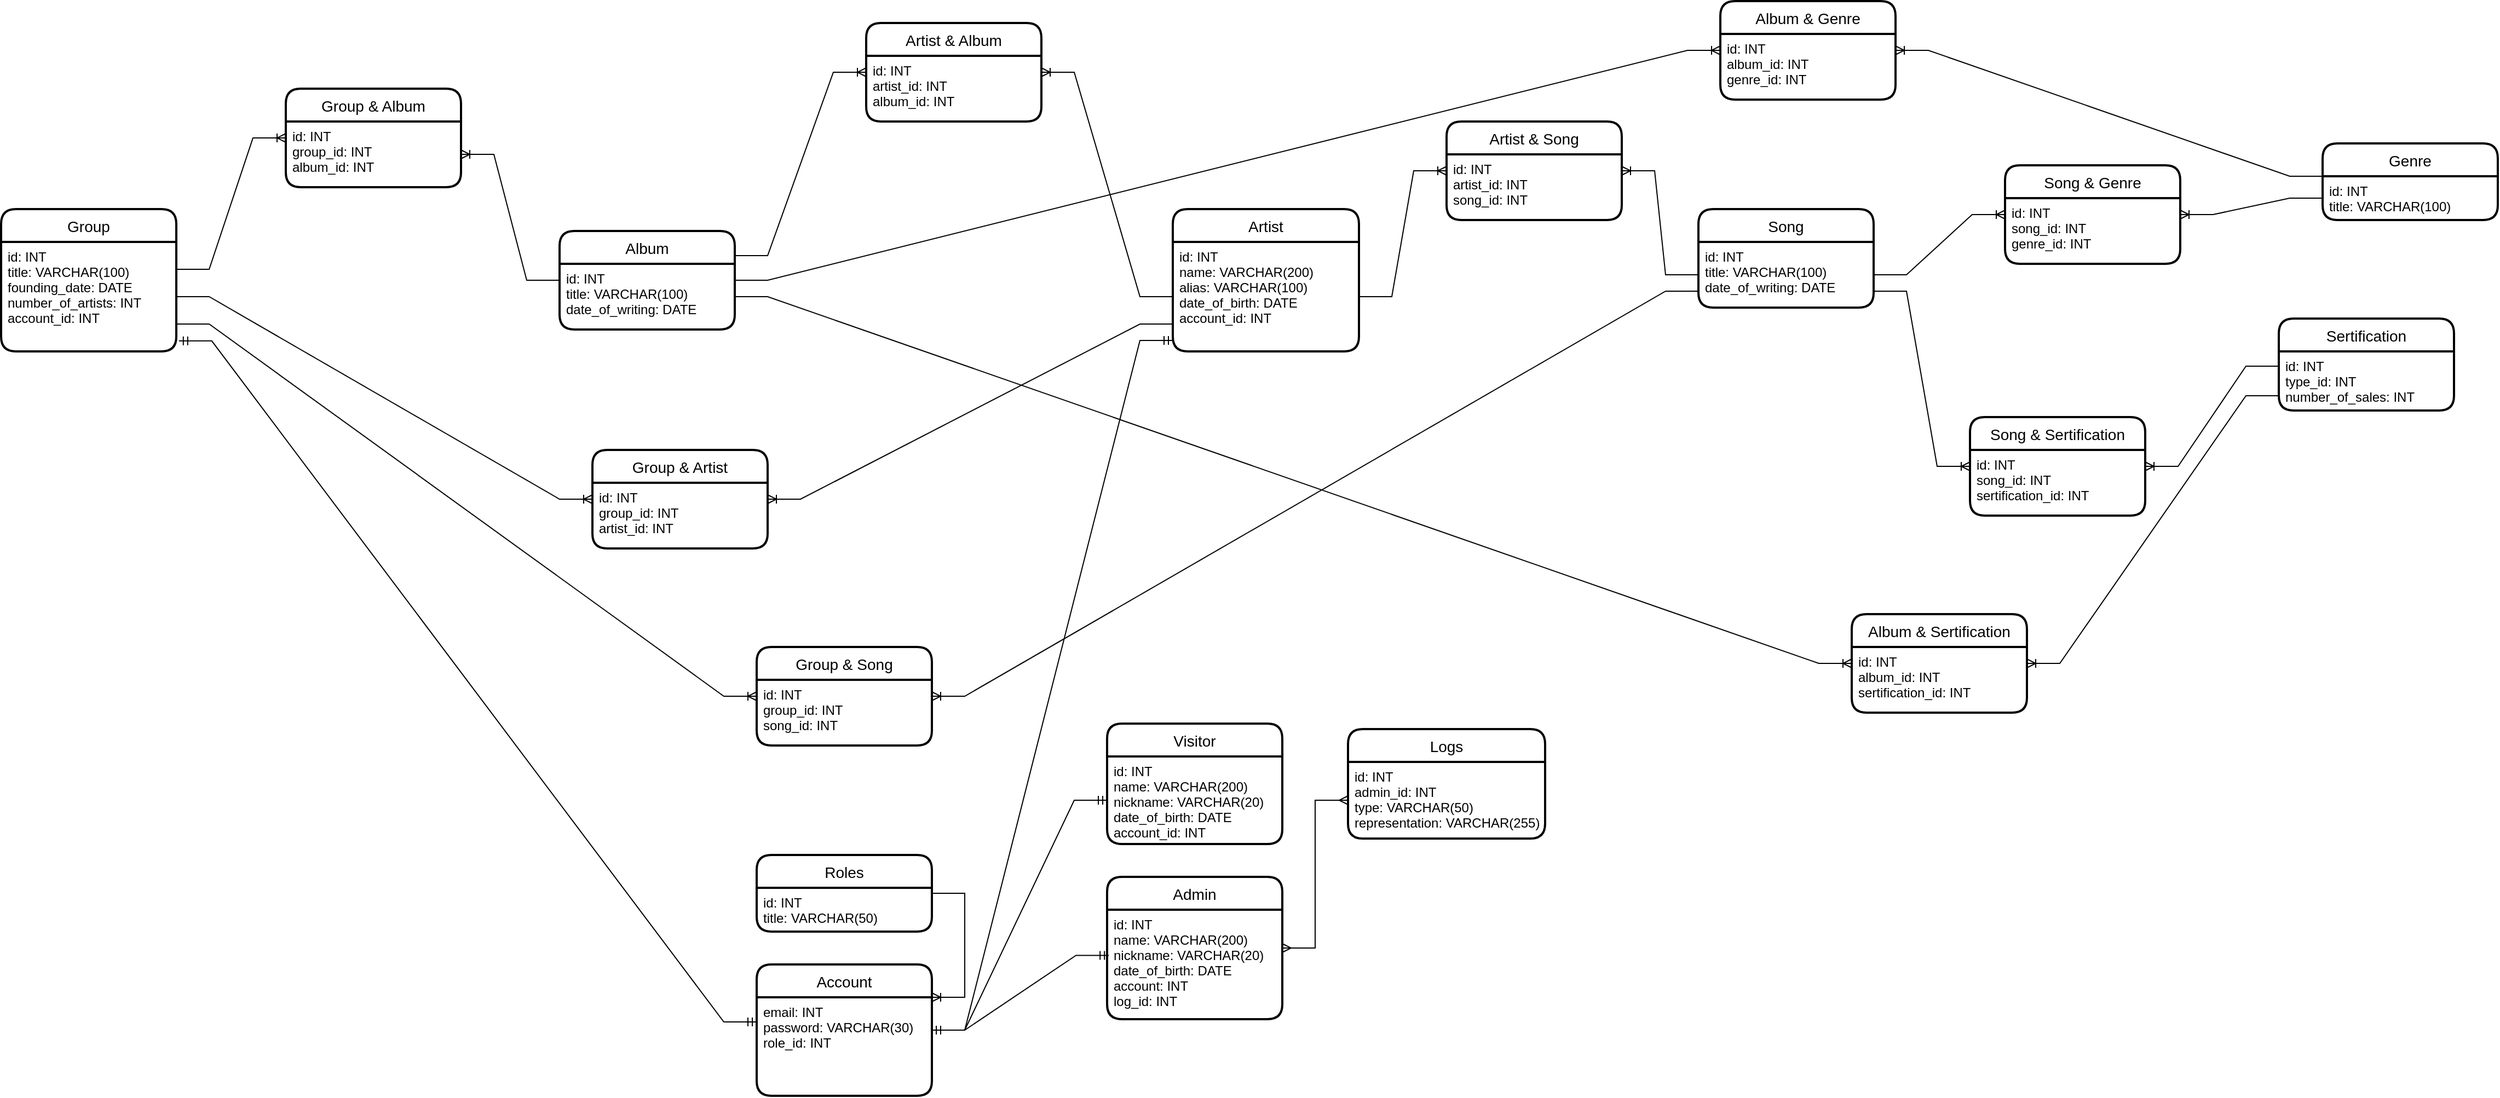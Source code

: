 <mxfile version="20.4.0" type="device"><diagram id="lkT-jLkn8iS852XHOxWu" name="Page-1"><mxGraphModel dx="2307" dy="1287" grid="1" gridSize="10" guides="1" tooltips="1" connect="1" arrows="1" fold="1" page="1" pageScale="1" pageWidth="827" pageHeight="1169" math="0" shadow="0"><root><mxCell id="0"/><mxCell id="1" parent="0"/><mxCell id="qczdQBYmFy7qyf5s0aKM-1" value="Visitor" style="swimlane;childLayout=stackLayout;horizontal=1;startSize=30;horizontalStack=0;rounded=1;fontSize=14;fontStyle=0;strokeWidth=2;resizeParent=0;resizeLast=1;shadow=0;dashed=0;align=center;" parent="1" vertex="1"><mxGeometry x="1280" y="1370" width="160" height="110" as="geometry"/></mxCell><mxCell id="qczdQBYmFy7qyf5s0aKM-2" value="id: INT&#10;name: VARCHAR(200)&#10;nickname: VARCHAR(20)&#10;date_of_birth: DATE&#10;account_id: INT" style="align=left;strokeColor=none;fillColor=none;spacingLeft=4;fontSize=12;verticalAlign=top;resizable=0;rotatable=0;part=1;" parent="qczdQBYmFy7qyf5s0aKM-1" vertex="1"><mxGeometry y="30" width="160" height="80" as="geometry"/></mxCell><mxCell id="qczdQBYmFy7qyf5s0aKM-7" value="Artist" style="swimlane;childLayout=stackLayout;horizontal=1;startSize=30;horizontalStack=0;rounded=1;fontSize=14;fontStyle=0;strokeWidth=2;resizeParent=0;resizeLast=1;shadow=0;dashed=0;align=center;" parent="1" vertex="1"><mxGeometry x="1340" y="900" width="170" height="130" as="geometry"/></mxCell><mxCell id="qczdQBYmFy7qyf5s0aKM-8" value="id: INT&#10;name: VARCHAR(200)&#10;alias: VARCHAR(100)&#10;date_of_birth: DATE&#10;account_id: INT" style="align=left;strokeColor=none;fillColor=none;spacingLeft=4;fontSize=12;verticalAlign=top;resizable=0;rotatable=0;part=1;" parent="qczdQBYmFy7qyf5s0aKM-7" vertex="1"><mxGeometry y="30" width="170" height="100" as="geometry"/></mxCell><mxCell id="qczdQBYmFy7qyf5s0aKM-9" value="Group" style="swimlane;childLayout=stackLayout;horizontal=1;startSize=30;horizontalStack=0;rounded=1;fontSize=14;fontStyle=0;strokeWidth=2;resizeParent=0;resizeLast=1;shadow=0;dashed=0;align=center;" parent="1" vertex="1"><mxGeometry x="270" y="900" width="160" height="130" as="geometry"/></mxCell><mxCell id="qczdQBYmFy7qyf5s0aKM-10" value="id: INT&#10;title: VARCHAR(100)&#10;founding_date: DATE&#10;number_of_artists: INT&#10;account_id: INT&#10;" style="align=left;strokeColor=none;fillColor=none;spacingLeft=4;fontSize=12;verticalAlign=top;resizable=0;rotatable=0;part=1;" parent="qczdQBYmFy7qyf5s0aKM-9" vertex="1"><mxGeometry y="30" width="160" height="100" as="geometry"/></mxCell><mxCell id="qczdQBYmFy7qyf5s0aKM-11" value="Admin" style="swimlane;childLayout=stackLayout;horizontal=1;startSize=30;horizontalStack=0;rounded=1;fontSize=14;fontStyle=0;strokeWidth=2;resizeParent=0;resizeLast=1;shadow=0;dashed=0;align=center;" parent="1" vertex="1"><mxGeometry x="1280" y="1510" width="160" height="130" as="geometry"/></mxCell><mxCell id="qczdQBYmFy7qyf5s0aKM-12" value="id: INT&#10;name: VARCHAR(200)&#10;nickname: VARCHAR(20)&#10;date_of_birth: DATE&#10;account: INT&#10;log_id: INT&#10;" style="align=left;strokeColor=none;fillColor=none;spacingLeft=4;fontSize=12;verticalAlign=top;resizable=0;rotatable=0;part=1;" parent="qczdQBYmFy7qyf5s0aKM-11" vertex="1"><mxGeometry y="30" width="160" height="100" as="geometry"/></mxCell><mxCell id="qczdQBYmFy7qyf5s0aKM-13" value="Album" style="swimlane;childLayout=stackLayout;horizontal=1;startSize=30;horizontalStack=0;rounded=1;fontSize=14;fontStyle=0;strokeWidth=2;resizeParent=0;resizeLast=1;shadow=0;dashed=0;align=center;" parent="1" vertex="1"><mxGeometry x="780" y="920" width="160" height="90" as="geometry"/></mxCell><mxCell id="qczdQBYmFy7qyf5s0aKM-14" value="id: INT&#10;title: VARCHAR(100)&#10;date_of_writing: DATE&#10;" style="align=left;strokeColor=none;fillColor=none;spacingLeft=4;fontSize=12;verticalAlign=top;resizable=0;rotatable=0;part=1;" parent="qczdQBYmFy7qyf5s0aKM-13" vertex="1"><mxGeometry y="30" width="160" height="60" as="geometry"/></mxCell><mxCell id="qczdQBYmFy7qyf5s0aKM-16" value="Song" style="swimlane;childLayout=stackLayout;horizontal=1;startSize=30;horizontalStack=0;rounded=1;fontSize=14;fontStyle=0;strokeWidth=2;resizeParent=0;resizeLast=1;shadow=0;dashed=0;align=center;" parent="1" vertex="1"><mxGeometry x="1820" y="900" width="160" height="90" as="geometry"/></mxCell><mxCell id="qczdQBYmFy7qyf5s0aKM-17" value="id: INT&#10;title: VARCHAR(100)&#10;date_of_writing: DATE&#10;" style="align=left;strokeColor=none;fillColor=none;spacingLeft=4;fontSize=12;verticalAlign=top;resizable=0;rotatable=0;part=1;" parent="qczdQBYmFy7qyf5s0aKM-16" vertex="1"><mxGeometry y="30" width="160" height="60" as="geometry"/></mxCell><mxCell id="qczdQBYmFy7qyf5s0aKM-18" value="Genre" style="swimlane;childLayout=stackLayout;horizontal=1;startSize=30;horizontalStack=0;rounded=1;fontSize=14;fontStyle=0;strokeWidth=2;resizeParent=0;resizeLast=1;shadow=0;dashed=0;align=center;" parent="1" vertex="1"><mxGeometry x="2390" y="840" width="160" height="70" as="geometry"/></mxCell><mxCell id="qczdQBYmFy7qyf5s0aKM-19" value="id: INT&#10;title: VARCHAR(100)" style="align=left;strokeColor=none;fillColor=none;spacingLeft=4;fontSize=12;verticalAlign=top;resizable=0;rotatable=0;part=1;" parent="qczdQBYmFy7qyf5s0aKM-18" vertex="1"><mxGeometry y="30" width="160" height="40" as="geometry"/></mxCell><mxCell id="qczdQBYmFy7qyf5s0aKM-20" value="Sertification" style="swimlane;childLayout=stackLayout;horizontal=1;startSize=30;horizontalStack=0;rounded=1;fontSize=14;fontStyle=0;strokeWidth=2;resizeParent=0;resizeLast=1;shadow=0;dashed=0;align=center;" parent="1" vertex="1"><mxGeometry x="2350" y="1000" width="160" height="84" as="geometry"/></mxCell><mxCell id="qczdQBYmFy7qyf5s0aKM-21" value="id: INT&#10;type_id: INT&#10;number_of_sales: INT" style="align=left;strokeColor=none;fillColor=none;spacingLeft=4;fontSize=12;verticalAlign=top;resizable=0;rotatable=0;part=1;" parent="qczdQBYmFy7qyf5s0aKM-20" vertex="1"><mxGeometry y="30" width="160" height="54" as="geometry"/></mxCell><mxCell id="qczdQBYmFy7qyf5s0aKM-24" value="Roles" style="swimlane;childLayout=stackLayout;horizontal=1;startSize=30;horizontalStack=0;rounded=1;fontSize=14;fontStyle=0;strokeWidth=2;resizeParent=0;resizeLast=1;shadow=0;dashed=0;align=center;" parent="1" vertex="1"><mxGeometry x="960" y="1490" width="160" height="70" as="geometry"/></mxCell><mxCell id="qczdQBYmFy7qyf5s0aKM-25" value="id: INT&#10;title: VARCHAR(50)&#10;" style="align=left;strokeColor=none;fillColor=none;spacingLeft=4;fontSize=12;verticalAlign=top;resizable=0;rotatable=0;part=1;" parent="qczdQBYmFy7qyf5s0aKM-24" vertex="1"><mxGeometry y="30" width="160" height="40" as="geometry"/></mxCell><mxCell id="qczdQBYmFy7qyf5s0aKM-26" value="Logs" style="swimlane;childLayout=stackLayout;horizontal=1;startSize=30;horizontalStack=0;rounded=1;fontSize=14;fontStyle=0;strokeWidth=2;resizeParent=0;resizeLast=1;shadow=0;dashed=0;align=center;" parent="1" vertex="1"><mxGeometry x="1500" y="1375" width="180" height="100" as="geometry"/></mxCell><mxCell id="qczdQBYmFy7qyf5s0aKM-27" value="id: INT&#10;admin_id: INT&#10;type: VARCHAR(50)&#10;representation: VARCHAR(255)" style="align=left;strokeColor=none;fillColor=none;spacingLeft=4;fontSize=12;verticalAlign=top;resizable=0;rotatable=0;part=1;" parent="qczdQBYmFy7qyf5s0aKM-26" vertex="1"><mxGeometry y="30" width="180" height="70" as="geometry"/></mxCell><mxCell id="qczdQBYmFy7qyf5s0aKM-48" value="Account" style="swimlane;childLayout=stackLayout;horizontal=1;startSize=30;horizontalStack=0;rounded=1;fontSize=14;fontStyle=0;strokeWidth=2;resizeParent=0;resizeLast=1;shadow=0;dashed=0;align=center;" parent="1" vertex="1"><mxGeometry x="960" y="1590" width="160" height="120" as="geometry"/></mxCell><mxCell id="qczdQBYmFy7qyf5s0aKM-49" value="email: INT&#10;password: VARCHAR(30)&#10;role_id: INT" style="align=left;strokeColor=none;fillColor=none;spacingLeft=4;fontSize=12;verticalAlign=top;resizable=0;rotatable=0;part=1;" parent="qczdQBYmFy7qyf5s0aKM-48" vertex="1"><mxGeometry y="30" width="160" height="90" as="geometry"/></mxCell><mxCell id="qczdQBYmFy7qyf5s0aKM-53" value="" style="edgeStyle=entityRelationEdgeStyle;fontSize=12;html=1;endArrow=ERoneToMany;rounded=0;entryX=1;entryY=0;entryDx=0;entryDy=0;" parent="1" source="qczdQBYmFy7qyf5s0aKM-24" target="qczdQBYmFy7qyf5s0aKM-49" edge="1"><mxGeometry width="100" height="100" relative="1" as="geometry"><mxPoint x="1200" y="1540" as="sourcePoint"/><mxPoint x="1300" y="1440" as="targetPoint"/></mxGeometry></mxCell><mxCell id="qczdQBYmFy7qyf5s0aKM-58" value="" style="edgeStyle=entityRelationEdgeStyle;fontSize=12;html=1;endArrow=ERmandOne;startArrow=ERmandOne;rounded=0;" parent="1" source="qczdQBYmFy7qyf5s0aKM-48" target="qczdQBYmFy7qyf5s0aKM-2" edge="1"><mxGeometry width="100" height="100" relative="1" as="geometry"><mxPoint x="1160" y="1720" as="sourcePoint"/><mxPoint x="1280" y="1450" as="targetPoint"/></mxGeometry></mxCell><mxCell id="qczdQBYmFy7qyf5s0aKM-60" value="" style="edgeStyle=entityRelationEdgeStyle;fontSize=12;html=1;endArrow=ERmandOne;startArrow=ERmandOne;rounded=0;entryX=0.01;entryY=0.417;entryDx=0;entryDy=0;entryPerimeter=0;" parent="1" source="qczdQBYmFy7qyf5s0aKM-48" target="qczdQBYmFy7qyf5s0aKM-12" edge="1"><mxGeometry width="100" height="100" relative="1" as="geometry"><mxPoint x="1210" y="1700" as="sourcePoint"/><mxPoint x="1310" y="1600" as="targetPoint"/></mxGeometry></mxCell><mxCell id="3kOOcs-a5-LB9B4oGKF7-1" value="" style="edgeStyle=entityRelationEdgeStyle;fontSize=12;html=1;endArrow=ERmany;startArrow=ERmany;rounded=0;" parent="1" source="qczdQBYmFy7qyf5s0aKM-11" target="qczdQBYmFy7qyf5s0aKM-27" edge="1"><mxGeometry width="100" height="100" relative="1" as="geometry"><mxPoint x="1440" y="1630" as="sourcePoint"/><mxPoint x="1540" y="1530" as="targetPoint"/></mxGeometry></mxCell><mxCell id="7XCJysm7RewMQRSEQS3o-1" value="Artist &amp; Song" style="swimlane;childLayout=stackLayout;horizontal=1;startSize=30;horizontalStack=0;rounded=1;fontSize=14;fontStyle=0;strokeWidth=2;resizeParent=0;resizeLast=1;shadow=0;dashed=0;align=center;" vertex="1" parent="1"><mxGeometry x="1590" y="820" width="160" height="90" as="geometry"/></mxCell><mxCell id="7XCJysm7RewMQRSEQS3o-2" value="id: INT&#10;artist_id: INT&#10;song_id: INT" style="align=left;strokeColor=none;fillColor=none;spacingLeft=4;fontSize=12;verticalAlign=top;resizable=0;rotatable=0;part=1;" vertex="1" parent="7XCJysm7RewMQRSEQS3o-1"><mxGeometry y="30" width="160" height="60" as="geometry"/></mxCell><mxCell id="7XCJysm7RewMQRSEQS3o-3" value="Group &amp; Song" style="swimlane;childLayout=stackLayout;horizontal=1;startSize=30;horizontalStack=0;rounded=1;fontSize=14;fontStyle=0;strokeWidth=2;resizeParent=0;resizeLast=1;shadow=0;dashed=0;align=center;" vertex="1" parent="1"><mxGeometry x="960" y="1300" width="160" height="90" as="geometry"/></mxCell><mxCell id="7XCJysm7RewMQRSEQS3o-4" value="id: INT&#10;group_id: INT&#10;song_id: INT" style="align=left;strokeColor=none;fillColor=none;spacingLeft=4;fontSize=12;verticalAlign=top;resizable=0;rotatable=0;part=1;" vertex="1" parent="7XCJysm7RewMQRSEQS3o-3"><mxGeometry y="30" width="160" height="60" as="geometry"/></mxCell><mxCell id="7XCJysm7RewMQRSEQS3o-5" value="Album &amp; Genre" style="swimlane;childLayout=stackLayout;horizontal=1;startSize=30;horizontalStack=0;rounded=1;fontSize=14;fontStyle=0;strokeWidth=2;resizeParent=0;resizeLast=1;shadow=0;dashed=0;align=center;" vertex="1" parent="1"><mxGeometry x="1840" y="710" width="160" height="90" as="geometry"/></mxCell><mxCell id="7XCJysm7RewMQRSEQS3o-6" value="id: INT&#10;album_id: INT&#10;genre_id: INT" style="align=left;strokeColor=none;fillColor=none;spacingLeft=4;fontSize=12;verticalAlign=top;resizable=0;rotatable=0;part=1;" vertex="1" parent="7XCJysm7RewMQRSEQS3o-5"><mxGeometry y="30" width="160" height="60" as="geometry"/></mxCell><mxCell id="7XCJysm7RewMQRSEQS3o-7" value="Song &amp; Genre" style="swimlane;childLayout=stackLayout;horizontal=1;startSize=30;horizontalStack=0;rounded=1;fontSize=14;fontStyle=0;strokeWidth=2;resizeParent=0;resizeLast=1;shadow=0;dashed=0;align=center;" vertex="1" parent="1"><mxGeometry x="2100" y="860" width="160" height="90" as="geometry"/></mxCell><mxCell id="7XCJysm7RewMQRSEQS3o-8" value="id: INT&#10;song_id: INT&#10;genre_id: INT&#10;" style="align=left;strokeColor=none;fillColor=none;spacingLeft=4;fontSize=12;verticalAlign=top;resizable=0;rotatable=0;part=1;" vertex="1" parent="7XCJysm7RewMQRSEQS3o-7"><mxGeometry y="30" width="160" height="60" as="geometry"/></mxCell><mxCell id="7XCJysm7RewMQRSEQS3o-9" value="Artist &amp; Album" style="swimlane;childLayout=stackLayout;horizontal=1;startSize=30;horizontalStack=0;rounded=1;fontSize=14;fontStyle=0;strokeWidth=2;resizeParent=0;resizeLast=1;shadow=0;dashed=0;align=center;" vertex="1" parent="1"><mxGeometry x="1060" y="730" width="160" height="90" as="geometry"/></mxCell><mxCell id="7XCJysm7RewMQRSEQS3o-10" value="id: INT&#10;artist_id: INT&#10;album_id: INT" style="align=left;strokeColor=none;fillColor=none;spacingLeft=4;fontSize=12;verticalAlign=top;resizable=0;rotatable=0;part=1;" vertex="1" parent="7XCJysm7RewMQRSEQS3o-9"><mxGeometry y="30" width="160" height="60" as="geometry"/></mxCell><mxCell id="7XCJysm7RewMQRSEQS3o-11" value="Group &amp; Album" style="swimlane;childLayout=stackLayout;horizontal=1;startSize=30;horizontalStack=0;rounded=1;fontSize=14;fontStyle=0;strokeWidth=2;resizeParent=0;resizeLast=1;shadow=0;dashed=0;align=center;" vertex="1" parent="1"><mxGeometry x="530" y="790" width="160" height="90" as="geometry"/></mxCell><mxCell id="7XCJysm7RewMQRSEQS3o-12" value="id: INT&#10;group_id: INT&#10;album_id: INT" style="align=left;strokeColor=none;fillColor=none;spacingLeft=4;fontSize=12;verticalAlign=top;resizable=0;rotatable=0;part=1;" vertex="1" parent="7XCJysm7RewMQRSEQS3o-11"><mxGeometry y="30" width="160" height="60" as="geometry"/></mxCell><mxCell id="7XCJysm7RewMQRSEQS3o-13" value="Group &amp; Artist" style="swimlane;childLayout=stackLayout;horizontal=1;startSize=30;horizontalStack=0;rounded=1;fontSize=14;fontStyle=0;strokeWidth=2;resizeParent=0;resizeLast=1;shadow=0;dashed=0;align=center;" vertex="1" parent="1"><mxGeometry x="810" y="1120" width="160" height="90" as="geometry"/></mxCell><mxCell id="7XCJysm7RewMQRSEQS3o-14" value="id: INT&#10;group_id: INT&#10;artist_id: INT" style="align=left;strokeColor=none;fillColor=none;spacingLeft=4;fontSize=12;verticalAlign=top;resizable=0;rotatable=0;part=1;" vertex="1" parent="7XCJysm7RewMQRSEQS3o-13"><mxGeometry y="30" width="160" height="60" as="geometry"/></mxCell><mxCell id="7XCJysm7RewMQRSEQS3o-15" value="Album &amp; Sertification" style="swimlane;childLayout=stackLayout;horizontal=1;startSize=30;horizontalStack=0;rounded=1;fontSize=14;fontStyle=0;strokeWidth=2;resizeParent=0;resizeLast=1;shadow=0;dashed=0;align=center;" vertex="1" parent="1"><mxGeometry x="1960" y="1270" width="160" height="90" as="geometry"/></mxCell><mxCell id="7XCJysm7RewMQRSEQS3o-16" value="id: INT&#10;album_id: INT&#10;sertification_id: INT" style="align=left;strokeColor=none;fillColor=none;spacingLeft=4;fontSize=12;verticalAlign=top;resizable=0;rotatable=0;part=1;" vertex="1" parent="7XCJysm7RewMQRSEQS3o-15"><mxGeometry y="30" width="160" height="60" as="geometry"/></mxCell><mxCell id="7XCJysm7RewMQRSEQS3o-18" value="Song &amp; Sertification" style="swimlane;childLayout=stackLayout;horizontal=1;startSize=30;horizontalStack=0;rounded=1;fontSize=14;fontStyle=0;strokeWidth=2;resizeParent=0;resizeLast=1;shadow=0;dashed=0;align=center;" vertex="1" parent="1"><mxGeometry x="2068" y="1090" width="160" height="90" as="geometry"/></mxCell><mxCell id="7XCJysm7RewMQRSEQS3o-19" value="id: INT&#10;song_id: INT&#10;sertification_id: INT" style="align=left;strokeColor=none;fillColor=none;spacingLeft=4;fontSize=12;verticalAlign=top;resizable=0;rotatable=0;part=1;" vertex="1" parent="7XCJysm7RewMQRSEQS3o-18"><mxGeometry y="30" width="160" height="60" as="geometry"/></mxCell><mxCell id="7XCJysm7RewMQRSEQS3o-21" value="" style="edgeStyle=entityRelationEdgeStyle;fontSize=12;html=1;endArrow=ERoneToMany;rounded=0;exitX=1;exitY=0.5;exitDx=0;exitDy=0;entryX=0;entryY=0.25;entryDx=0;entryDy=0;" edge="1" parent="1" source="qczdQBYmFy7qyf5s0aKM-17" target="7XCJysm7RewMQRSEQS3o-8"><mxGeometry width="100" height="100" relative="1" as="geometry"><mxPoint x="2090" y="1110" as="sourcePoint"/><mxPoint x="2190" y="1010" as="targetPoint"/></mxGeometry></mxCell><mxCell id="7XCJysm7RewMQRSEQS3o-22" value="" style="edgeStyle=entityRelationEdgeStyle;fontSize=12;html=1;endArrow=ERoneToMany;rounded=0;" edge="1" parent="1" source="qczdQBYmFy7qyf5s0aKM-19" target="7XCJysm7RewMQRSEQS3o-7"><mxGeometry width="100" height="100" relative="1" as="geometry"><mxPoint x="2230" y="1075" as="sourcePoint"/><mxPoint x="2330" y="975" as="targetPoint"/></mxGeometry></mxCell><mxCell id="7XCJysm7RewMQRSEQS3o-24" value="" style="edgeStyle=entityRelationEdgeStyle;fontSize=12;html=1;endArrow=ERoneToMany;rounded=0;" edge="1" parent="1" source="qczdQBYmFy7qyf5s0aKM-8" target="7XCJysm7RewMQRSEQS3o-1"><mxGeometry width="100" height="100" relative="1" as="geometry"><mxPoint x="1540" y="1120" as="sourcePoint"/><mxPoint x="1640" y="1020" as="targetPoint"/></mxGeometry></mxCell><mxCell id="7XCJysm7RewMQRSEQS3o-25" value="" style="edgeStyle=entityRelationEdgeStyle;fontSize=12;html=1;endArrow=ERoneToMany;rounded=0;entryX=1;entryY=0.25;entryDx=0;entryDy=0;" edge="1" parent="1" source="qczdQBYmFy7qyf5s0aKM-17" target="7XCJysm7RewMQRSEQS3o-2"><mxGeometry width="100" height="100" relative="1" as="geometry"><mxPoint x="1620" y="1040" as="sourcePoint"/><mxPoint x="1720" y="940" as="targetPoint"/></mxGeometry></mxCell><mxCell id="7XCJysm7RewMQRSEQS3o-26" value="" style="edgeStyle=entityRelationEdgeStyle;fontSize=12;html=1;endArrow=ERoneToMany;rounded=0;exitX=1;exitY=0.25;exitDx=0;exitDy=0;entryX=0;entryY=0.25;entryDx=0;entryDy=0;" edge="1" parent="1" source="qczdQBYmFy7qyf5s0aKM-13" target="7XCJysm7RewMQRSEQS3o-10"><mxGeometry width="100" height="100" relative="1" as="geometry"><mxPoint x="1110" y="1020" as="sourcePoint"/><mxPoint x="1210" y="920" as="targetPoint"/></mxGeometry></mxCell><mxCell id="7XCJysm7RewMQRSEQS3o-27" value="" style="edgeStyle=entityRelationEdgeStyle;fontSize=12;html=1;endArrow=ERoneToMany;rounded=0;entryX=1;entryY=0.5;entryDx=0;entryDy=0;" edge="1" parent="1" source="qczdQBYmFy7qyf5s0aKM-8" target="7XCJysm7RewMQRSEQS3o-9"><mxGeometry width="100" height="100" relative="1" as="geometry"><mxPoint x="1200" y="1040" as="sourcePoint"/><mxPoint x="1300" y="940" as="targetPoint"/></mxGeometry></mxCell><mxCell id="7XCJysm7RewMQRSEQS3o-29" value="" style="edgeStyle=entityRelationEdgeStyle;fontSize=12;html=1;endArrow=ERoneToMany;rounded=0;exitX=1;exitY=0.25;exitDx=0;exitDy=0;entryX=0;entryY=0.25;entryDx=0;entryDy=0;" edge="1" parent="1" source="qczdQBYmFy7qyf5s0aKM-10" target="7XCJysm7RewMQRSEQS3o-12"><mxGeometry width="100" height="100" relative="1" as="geometry"><mxPoint x="710" y="960" as="sourcePoint"/><mxPoint x="520" y="820" as="targetPoint"/></mxGeometry></mxCell><mxCell id="7XCJysm7RewMQRSEQS3o-30" value="" style="edgeStyle=entityRelationEdgeStyle;fontSize=12;html=1;endArrow=ERoneToMany;rounded=0;exitX=0;exitY=0.25;exitDx=0;exitDy=0;" edge="1" parent="1" source="qczdQBYmFy7qyf5s0aKM-14" target="7XCJysm7RewMQRSEQS3o-12"><mxGeometry width="100" height="100" relative="1" as="geometry"><mxPoint x="640" y="1060" as="sourcePoint"/><mxPoint x="810" y="860" as="targetPoint"/></mxGeometry></mxCell><mxCell id="7XCJysm7RewMQRSEQS3o-31" value="" style="edgeStyle=entityRelationEdgeStyle;fontSize=12;html=1;endArrow=ERoneToMany;rounded=0;entryX=0;entryY=0.25;entryDx=0;entryDy=0;exitX=1;exitY=0.5;exitDx=0;exitDy=0;" edge="1" parent="1" source="qczdQBYmFy7qyf5s0aKM-10" target="7XCJysm7RewMQRSEQS3o-14"><mxGeometry width="100" height="100" relative="1" as="geometry"><mxPoint x="540" y="1190" as="sourcePoint"/><mxPoint x="640" y="1090" as="targetPoint"/></mxGeometry></mxCell><mxCell id="7XCJysm7RewMQRSEQS3o-32" value="" style="edgeStyle=entityRelationEdgeStyle;fontSize=12;html=1;endArrow=ERoneToMany;rounded=0;entryX=1;entryY=0.5;entryDx=0;entryDy=0;exitX=0;exitY=0.75;exitDx=0;exitDy=0;" edge="1" parent="1" source="qczdQBYmFy7qyf5s0aKM-8" target="7XCJysm7RewMQRSEQS3o-13"><mxGeometry width="100" height="100" relative="1" as="geometry"><mxPoint x="1150" y="1170" as="sourcePoint"/><mxPoint x="1250" y="1070" as="targetPoint"/></mxGeometry></mxCell><mxCell id="7XCJysm7RewMQRSEQS3o-33" value="" style="edgeStyle=entityRelationEdgeStyle;fontSize=12;html=1;endArrow=ERoneToMany;rounded=0;entryX=1;entryY=0.25;entryDx=0;entryDy=0;exitX=0;exitY=0.75;exitDx=0;exitDy=0;" edge="1" parent="1" source="qczdQBYmFy7qyf5s0aKM-17" target="7XCJysm7RewMQRSEQS3o-4"><mxGeometry width="100" height="100" relative="1" as="geometry"><mxPoint x="1150" y="1310" as="sourcePoint"/><mxPoint x="1250" y="1210" as="targetPoint"/></mxGeometry></mxCell><mxCell id="7XCJysm7RewMQRSEQS3o-34" value="" style="edgeStyle=entityRelationEdgeStyle;fontSize=12;html=1;endArrow=ERoneToMany;rounded=0;entryX=0;entryY=0.25;entryDx=0;entryDy=0;exitX=1;exitY=0.75;exitDx=0;exitDy=0;" edge="1" parent="1" source="qczdQBYmFy7qyf5s0aKM-10" target="7XCJysm7RewMQRSEQS3o-4"><mxGeometry width="100" height="100" relative="1" as="geometry"><mxPoint x="750" y="1310" as="sourcePoint"/><mxPoint x="850" y="1210" as="targetPoint"/></mxGeometry></mxCell><mxCell id="7XCJysm7RewMQRSEQS3o-35" value="" style="edgeStyle=entityRelationEdgeStyle;fontSize=12;html=1;endArrow=ERoneToMany;rounded=0;entryX=0;entryY=0.25;entryDx=0;entryDy=0;exitX=1;exitY=0.75;exitDx=0;exitDy=0;" edge="1" parent="1" source="qczdQBYmFy7qyf5s0aKM-17" target="7XCJysm7RewMQRSEQS3o-19"><mxGeometry width="100" height="100" relative="1" as="geometry"><mxPoint x="1870" y="1300" as="sourcePoint"/><mxPoint x="1970" y="1200" as="targetPoint"/></mxGeometry></mxCell><mxCell id="7XCJysm7RewMQRSEQS3o-36" value="" style="edgeStyle=entityRelationEdgeStyle;fontSize=12;html=1;endArrow=ERoneToMany;rounded=0;entryX=1;entryY=0.25;entryDx=0;entryDy=0;exitX=0;exitY=0.25;exitDx=0;exitDy=0;" edge="1" parent="1" source="qczdQBYmFy7qyf5s0aKM-21" target="7XCJysm7RewMQRSEQS3o-19"><mxGeometry width="100" height="100" relative="1" as="geometry"><mxPoint x="1870" y="1300" as="sourcePoint"/><mxPoint x="1970" y="1200" as="targetPoint"/></mxGeometry></mxCell><mxCell id="7XCJysm7RewMQRSEQS3o-37" value="" style="edgeStyle=entityRelationEdgeStyle;fontSize=12;html=1;endArrow=ERoneToMany;rounded=0;entryX=0;entryY=0.25;entryDx=0;entryDy=0;exitX=1;exitY=0.5;exitDx=0;exitDy=0;" edge="1" parent="1" source="qczdQBYmFy7qyf5s0aKM-14" target="7XCJysm7RewMQRSEQS3o-16"><mxGeometry width="100" height="100" relative="1" as="geometry"><mxPoint x="1570" y="1180" as="sourcePoint"/><mxPoint x="1670" y="1080" as="targetPoint"/></mxGeometry></mxCell><mxCell id="7XCJysm7RewMQRSEQS3o-38" value="" style="edgeStyle=entityRelationEdgeStyle;fontSize=12;html=1;endArrow=ERoneToMany;rounded=0;entryX=1;entryY=0.25;entryDx=0;entryDy=0;exitX=0;exitY=0.75;exitDx=0;exitDy=0;" edge="1" parent="1" source="qczdQBYmFy7qyf5s0aKM-21" target="7XCJysm7RewMQRSEQS3o-16"><mxGeometry width="100" height="100" relative="1" as="geometry"><mxPoint x="2128" y="1380" as="sourcePoint"/><mxPoint x="2228" y="1280" as="targetPoint"/></mxGeometry></mxCell><mxCell id="7XCJysm7RewMQRSEQS3o-39" value="" style="edgeStyle=entityRelationEdgeStyle;fontSize=12;html=1;endArrow=ERoneToMany;rounded=0;entryX=0;entryY=0.25;entryDx=0;entryDy=0;exitX=1;exitY=0.25;exitDx=0;exitDy=0;" edge="1" parent="1" source="qczdQBYmFy7qyf5s0aKM-14" target="7XCJysm7RewMQRSEQS3o-6"><mxGeometry width="100" height="100" relative="1" as="geometry"><mxPoint x="1040" y="950" as="sourcePoint"/><mxPoint x="1590" y="680" as="targetPoint"/></mxGeometry></mxCell><mxCell id="7XCJysm7RewMQRSEQS3o-40" value="" style="edgeStyle=entityRelationEdgeStyle;fontSize=12;html=1;endArrow=ERoneToMany;rounded=0;entryX=1;entryY=0.25;entryDx=0;entryDy=0;exitX=0;exitY=0;exitDx=0;exitDy=0;" edge="1" parent="1" source="qczdQBYmFy7qyf5s0aKM-19" target="7XCJysm7RewMQRSEQS3o-6"><mxGeometry width="100" height="100" relative="1" as="geometry"><mxPoint x="1720" y="780" as="sourcePoint"/><mxPoint x="1450" y="410" as="targetPoint"/></mxGeometry></mxCell><mxCell id="7XCJysm7RewMQRSEQS3o-43" value="" style="edgeStyle=entityRelationEdgeStyle;fontSize=12;html=1;endArrow=ERmandOne;startArrow=ERmandOne;rounded=0;entryX=0;entryY=0.25;entryDx=0;entryDy=0;exitX=1.015;exitY=0.904;exitDx=0;exitDy=0;exitPerimeter=0;" edge="1" parent="1" source="qczdQBYmFy7qyf5s0aKM-10" target="qczdQBYmFy7qyf5s0aKM-49"><mxGeometry width="100" height="100" relative="1" as="geometry"><mxPoint x="630" y="1450" as="sourcePoint"/><mxPoint x="730" y="1350" as="targetPoint"/></mxGeometry></mxCell><mxCell id="7XCJysm7RewMQRSEQS3o-44" value="" style="edgeStyle=entityRelationEdgeStyle;fontSize=12;html=1;endArrow=ERmandOne;rounded=0;" edge="1" parent="1" source="qczdQBYmFy7qyf5s0aKM-48"><mxGeometry width="100" height="100" relative="1" as="geometry"><mxPoint x="1080" y="1370" as="sourcePoint"/><mxPoint x="1340" y="1020" as="targetPoint"/></mxGeometry></mxCell></root></mxGraphModel></diagram></mxfile>